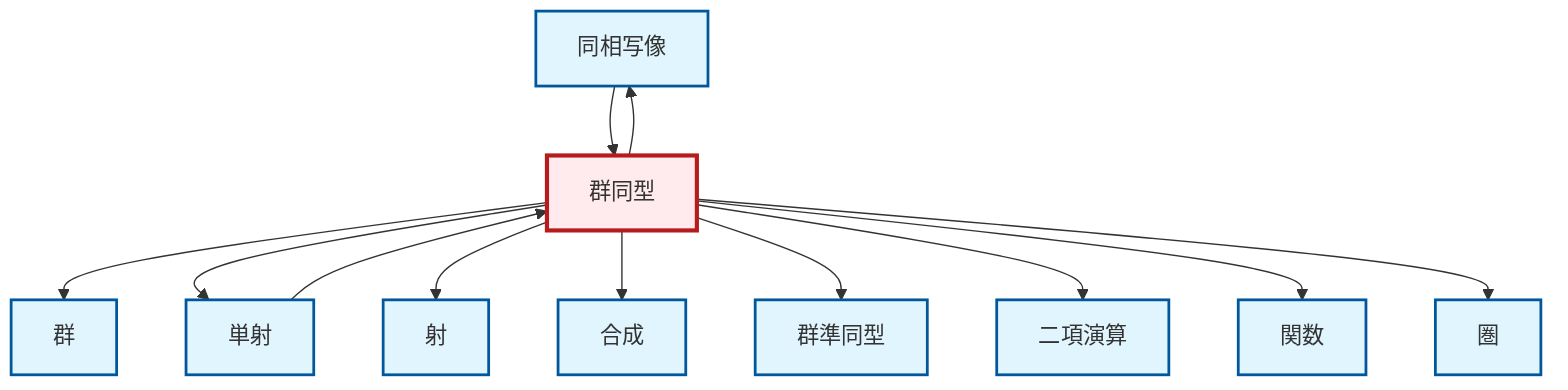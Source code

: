 graph TD
    classDef definition fill:#e1f5fe,stroke:#01579b,stroke-width:2px
    classDef theorem fill:#f3e5f5,stroke:#4a148c,stroke-width:2px
    classDef axiom fill:#fff3e0,stroke:#e65100,stroke-width:2px
    classDef example fill:#e8f5e9,stroke:#1b5e20,stroke-width:2px
    classDef current fill:#ffebee,stroke:#b71c1c,stroke-width:3px
    def-homeomorphism["同相写像"]:::definition
    def-category["圏"]:::definition
    def-composition["合成"]:::definition
    def-isomorphism["群同型"]:::definition
    def-function["関数"]:::definition
    def-group["群"]:::definition
    def-monomorphism["単射"]:::definition
    def-morphism["射"]:::definition
    def-homomorphism["群準同型"]:::definition
    def-binary-operation["二項演算"]:::definition
    def-isomorphism --> def-homeomorphism
    def-monomorphism --> def-isomorphism
    def-isomorphism --> def-group
    def-homeomorphism --> def-isomorphism
    def-isomorphism --> def-monomorphism
    def-isomorphism --> def-morphism
    def-isomorphism --> def-composition
    def-isomorphism --> def-homomorphism
    def-isomorphism --> def-binary-operation
    def-isomorphism --> def-function
    def-isomorphism --> def-category
    class def-isomorphism current